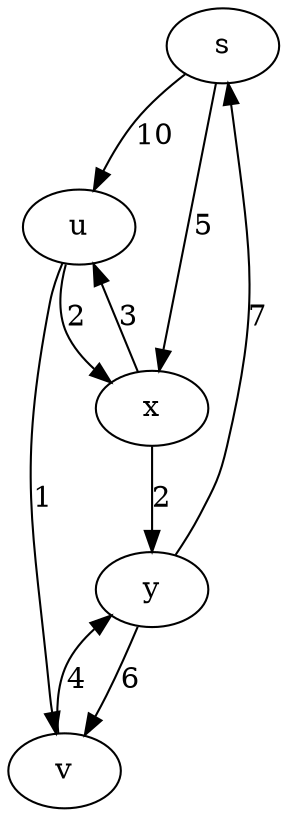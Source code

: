 digraph graph_03
{
s
u
x
v
y
s -> u [label="10  "]
s -> x [label="5  "]
u -> x [label="2  "]
u -> v [label="1  "]
x -> u [label="3  "]
x -> y [label="2  "]
v -> y [label="4  "]
y -> s [label="7  "]
y -> v [label="6  "]
}
